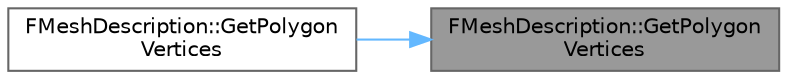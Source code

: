 digraph "FMeshDescription::GetPolygonVertices"
{
 // INTERACTIVE_SVG=YES
 // LATEX_PDF_SIZE
  bgcolor="transparent";
  edge [fontname=Helvetica,fontsize=10,labelfontname=Helvetica,labelfontsize=10];
  node [fontname=Helvetica,fontsize=10,shape=box,height=0.2,width=0.4];
  rankdir="RL";
  Node1 [id="Node000001",label="FMeshDescription::GetPolygon\lVertices",height=0.2,width=0.4,color="gray40", fillcolor="grey60", style="filled", fontcolor="black",tooltip="Populates the passed array of VertexIDs with the vertices which form the polygon perimeter."];
  Node1 -> Node2 [id="edge1_Node000001_Node000002",dir="back",color="steelblue1",style="solid",tooltip=" "];
  Node2 [id="Node000002",label="FMeshDescription::GetPolygon\lVertices",height=0.2,width=0.4,color="grey40", fillcolor="white", style="filled",URL="$da/d5f/structFMeshDescription.html#a99d45a709acdd2ca144cacf6a1d581aa",tooltip="Returns the vertices which form the polygon perimeter as an array templated on the given allocator."];
}
